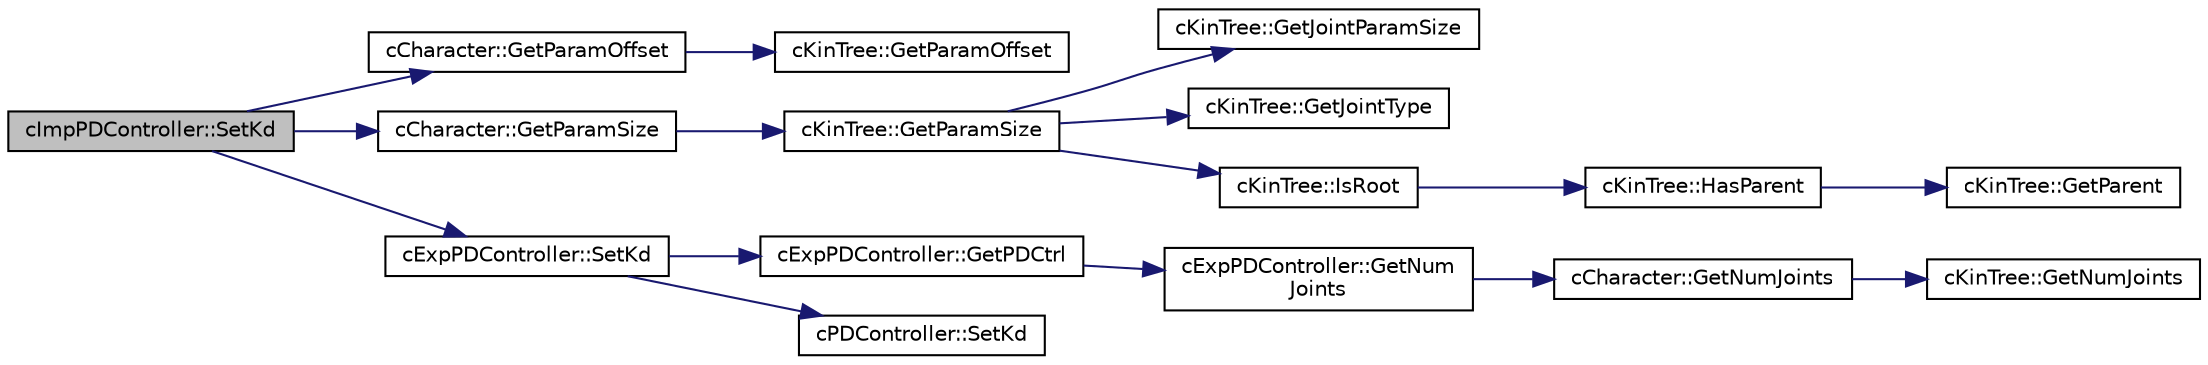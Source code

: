 digraph "cImpPDController::SetKd"
{
 // LATEX_PDF_SIZE
  edge [fontname="Helvetica",fontsize="10",labelfontname="Helvetica",labelfontsize="10"];
  node [fontname="Helvetica",fontsize="10",shape=record];
  rankdir="LR";
  Node1 [label="cImpPDController::SetKd",height=0.2,width=0.4,color="black", fillcolor="grey75", style="filled", fontcolor="black",tooltip=" "];
  Node1 -> Node2 [color="midnightblue",fontsize="10",style="solid",fontname="Helvetica"];
  Node2 [label="cCharacter::GetParamOffset",height=0.2,width=0.4,color="black", fillcolor="white", style="filled",URL="$classc_character.html#a35607d7b28def062e62358ba1b1d4dcc",tooltip=" "];
  Node2 -> Node3 [color="midnightblue",fontsize="10",style="solid",fontname="Helvetica"];
  Node3 [label="cKinTree::GetParamOffset",height=0.2,width=0.4,color="black", fillcolor="white", style="filled",URL="$classc_kin_tree.html#aba4aced4cc6c401006617e288e84e723",tooltip=" "];
  Node1 -> Node4 [color="midnightblue",fontsize="10",style="solid",fontname="Helvetica"];
  Node4 [label="cCharacter::GetParamSize",height=0.2,width=0.4,color="black", fillcolor="white", style="filled",URL="$classc_character.html#af612e6c951b84e172a802824390f37c4",tooltip=" "];
  Node4 -> Node5 [color="midnightblue",fontsize="10",style="solid",fontname="Helvetica"];
  Node5 [label="cKinTree::GetParamSize",height=0.2,width=0.4,color="black", fillcolor="white", style="filled",URL="$classc_kin_tree.html#ad5d21e19a354b6e8f5406e9167f12161",tooltip=" "];
  Node5 -> Node6 [color="midnightblue",fontsize="10",style="solid",fontname="Helvetica"];
  Node6 [label="cKinTree::GetJointParamSize",height=0.2,width=0.4,color="black", fillcolor="white", style="filled",URL="$classc_kin_tree.html#a9c308e9e4654d96bcc47ba02770a06ea",tooltip=" "];
  Node5 -> Node7 [color="midnightblue",fontsize="10",style="solid",fontname="Helvetica"];
  Node7 [label="cKinTree::GetJointType",height=0.2,width=0.4,color="black", fillcolor="white", style="filled",URL="$classc_kin_tree.html#a891d52af51a7a1bced694634c2f70ee9",tooltip=" "];
  Node5 -> Node8 [color="midnightblue",fontsize="10",style="solid",fontname="Helvetica"];
  Node8 [label="cKinTree::IsRoot",height=0.2,width=0.4,color="black", fillcolor="white", style="filled",URL="$classc_kin_tree.html#ab4c2a8b42b254dc54e15e71684045a0a",tooltip=" "];
  Node8 -> Node9 [color="midnightblue",fontsize="10",style="solid",fontname="Helvetica"];
  Node9 [label="cKinTree::HasParent",height=0.2,width=0.4,color="black", fillcolor="white", style="filled",URL="$classc_kin_tree.html#a434aca959d5ef55a491381c7b8d90527",tooltip=" "];
  Node9 -> Node10 [color="midnightblue",fontsize="10",style="solid",fontname="Helvetica"];
  Node10 [label="cKinTree::GetParent",height=0.2,width=0.4,color="black", fillcolor="white", style="filled",URL="$classc_kin_tree.html#a593b283c1ce6a9fa8eb75cb9dc7396f6",tooltip=" "];
  Node1 -> Node11 [color="midnightblue",fontsize="10",style="solid",fontname="Helvetica"];
  Node11 [label="cExpPDController::SetKd",height=0.2,width=0.4,color="black", fillcolor="white", style="filled",URL="$classc_exp_p_d_controller.html#a0607aca7fed32642cec634a3e9ab0fd8",tooltip=" "];
  Node11 -> Node12 [color="midnightblue",fontsize="10",style="solid",fontname="Helvetica"];
  Node12 [label="cExpPDController::GetPDCtrl",height=0.2,width=0.4,color="black", fillcolor="white", style="filled",URL="$classc_exp_p_d_controller.html#aa994bedd1c9328776e726273d190ef56",tooltip=" "];
  Node12 -> Node13 [color="midnightblue",fontsize="10",style="solid",fontname="Helvetica"];
  Node13 [label="cExpPDController::GetNum\lJoints",height=0.2,width=0.4,color="black", fillcolor="white", style="filled",URL="$classc_exp_p_d_controller.html#a9912a016a544b802a995f2dd7ee78851",tooltip=" "];
  Node13 -> Node14 [color="midnightblue",fontsize="10",style="solid",fontname="Helvetica"];
  Node14 [label="cCharacter::GetNumJoints",height=0.2,width=0.4,color="black", fillcolor="white", style="filled",URL="$classc_character.html#a0c72f03cec78cc23a9376db72f2f3e9c",tooltip=" "];
  Node14 -> Node15 [color="midnightblue",fontsize="10",style="solid",fontname="Helvetica"];
  Node15 [label="cKinTree::GetNumJoints",height=0.2,width=0.4,color="black", fillcolor="white", style="filled",URL="$classc_kin_tree.html#ac840b501e27e6ce46d208b7d033f21d4",tooltip=" "];
  Node11 -> Node16 [color="midnightblue",fontsize="10",style="solid",fontname="Helvetica"];
  Node16 [label="cPDController::SetKd",height=0.2,width=0.4,color="black", fillcolor="white", style="filled",URL="$classc_p_d_controller.html#ae612efc2307f06c36ccb3550b6c60f60",tooltip=" "];
}
